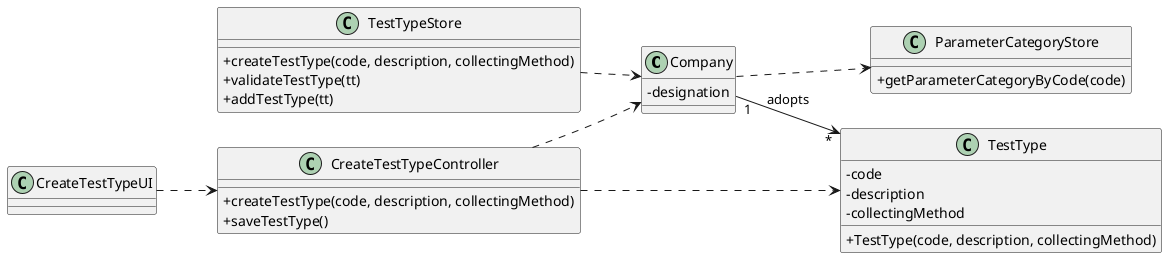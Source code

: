 @startuml
skinparam classAttributeIconSize 0
left to right direction

class "Company" as C {
-designation
}

class "TestTypeStore" as TTS{
+createTestType(code, description, collectingMethod)
+validateTestType(tt)
+addTestType(tt)
}

class "ParameterCategoryStore" as PCS{
+getParameterCategoryByCode(code)
}

class "TestType" as TT {
-code
-description
-collectingMethod
+TestType(code, description, collectingMethod)
}

class "CreateTestTypeController" as CTTC {
+createTestType(code, description, collectingMethod)
+saveTestType()
}

class "CreateTestTypeUI" as CTTUI
class "TestType" as TT
class "CreateTestTypeController" as CTTC

CTTUI ..> CTTC
C ..> PCS
TTS ..> C
CTTC ..> TT
CTTC ..> C
C "1" --> "*" TT : adopts

@enduml
